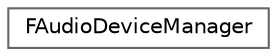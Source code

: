 digraph "Graphical Class Hierarchy"
{
 // INTERACTIVE_SVG=YES
 // LATEX_PDF_SIZE
  bgcolor="transparent";
  edge [fontname=Helvetica,fontsize=10,labelfontname=Helvetica,labelfontsize=10];
  node [fontname=Helvetica,fontsize=10,shape=box,height=0.2,width=0.4];
  rankdir="LR";
  Node0 [id="Node000000",label="FAudioDeviceManager",height=0.2,width=0.4,color="grey40", fillcolor="white", style="filled",URL="$d1/dd9/classFAudioDeviceManager.html",tooltip="Class for managing multiple audio devices."];
}

